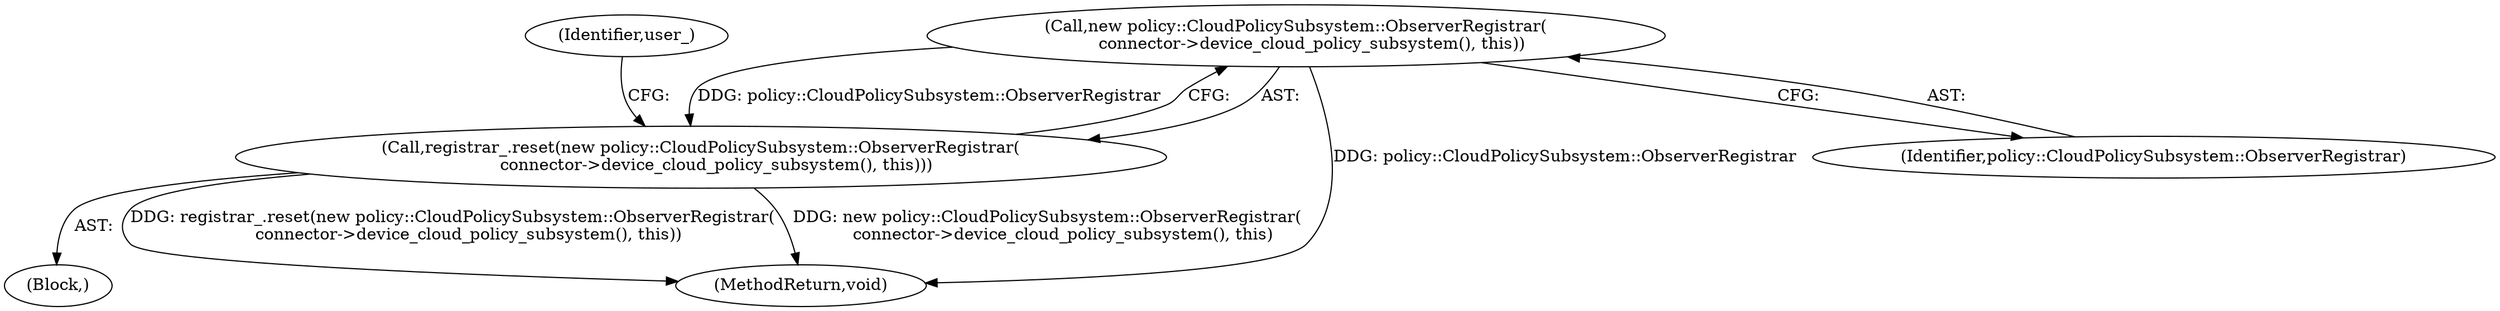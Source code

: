 digraph "0_Chrome_244c78b3f737f2cacab2d212801b0524cbcc3a7b_1@API" {
"1000126" [label="(Call,new policy::CloudPolicySubsystem::ObserverRegistrar(\n      connector->device_cloud_policy_subsystem(), this))"];
"1000125" [label="(Call,registrar_.reset(new policy::CloudPolicySubsystem::ObserverRegistrar(\n      connector->device_cloud_policy_subsystem(), this)))"];
"1000129" [label="(Identifier,user_)"];
"1000126" [label="(Call,new policy::CloudPolicySubsystem::ObserverRegistrar(\n      connector->device_cloud_policy_subsystem(), this))"];
"1000132" [label="(MethodReturn,void)"];
"1000125" [label="(Call,registrar_.reset(new policy::CloudPolicySubsystem::ObserverRegistrar(\n      connector->device_cloud_policy_subsystem(), this)))"];
"1000127" [label="(Identifier,policy::CloudPolicySubsystem::ObserverRegistrar)"];
"1000103" [label="(Block,)"];
"1000126" -> "1000125"  [label="AST: "];
"1000126" -> "1000127"  [label="CFG: "];
"1000127" -> "1000126"  [label="AST: "];
"1000125" -> "1000126"  [label="CFG: "];
"1000126" -> "1000132"  [label="DDG: policy::CloudPolicySubsystem::ObserverRegistrar"];
"1000126" -> "1000125"  [label="DDG: policy::CloudPolicySubsystem::ObserverRegistrar"];
"1000125" -> "1000103"  [label="AST: "];
"1000129" -> "1000125"  [label="CFG: "];
"1000125" -> "1000132"  [label="DDG: registrar_.reset(new policy::CloudPolicySubsystem::ObserverRegistrar(\n      connector->device_cloud_policy_subsystem(), this))"];
"1000125" -> "1000132"  [label="DDG: new policy::CloudPolicySubsystem::ObserverRegistrar(\n      connector->device_cloud_policy_subsystem(), this)"];
}
